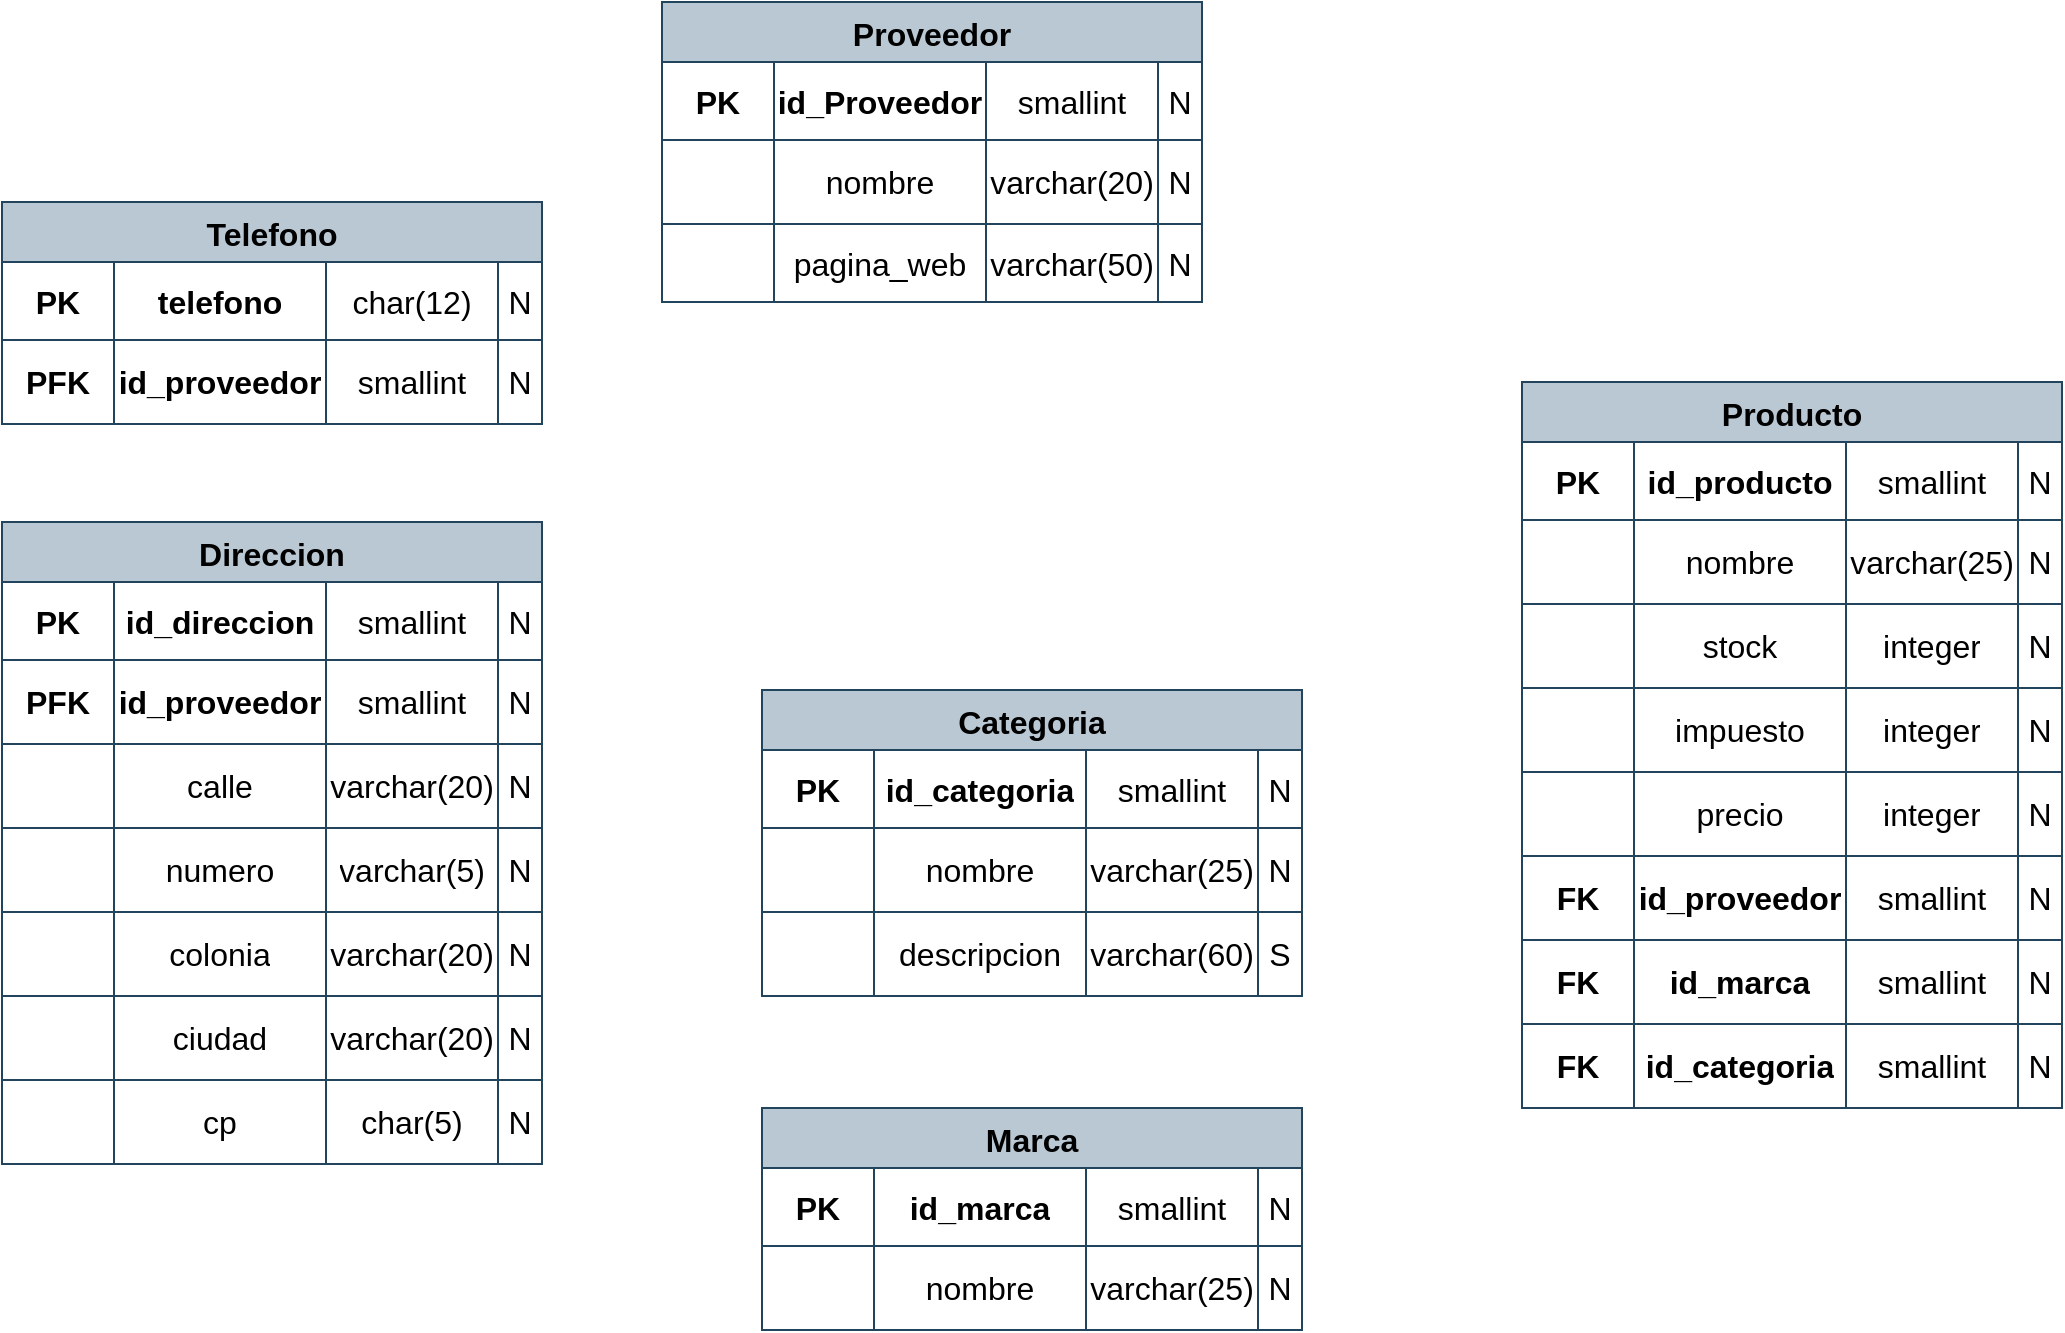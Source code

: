 <mxfile version="21.3.7" type="github">
  <diagram name="Página-1" id="W55fz-Yc5M90EF6Mg6BZ">
    <mxGraphModel dx="789" dy="918" grid="1" gridSize="10" guides="1" tooltips="1" connect="1" arrows="1" fold="1" page="1" pageScale="1" pageWidth="1920" pageHeight="1200" math="0" shadow="0">
      <root>
        <mxCell id="0" />
        <mxCell id="1" parent="0" />
        <mxCell id="L6f4U5Gj2gQMVd3YWzlj-1" value="Proveedor" style="shape=table;startSize=30;container=1;collapsible=0;childLayout=tableLayout;strokeColor=#23445d;fontSize=16;fontStyle=1;fillColor=#bac8d3;" vertex="1" parent="1">
          <mxGeometry x="390" y="210" width="270" height="150" as="geometry" />
        </mxCell>
        <mxCell id="L6f4U5Gj2gQMVd3YWzlj-2" value="" style="shape=tableRow;horizontal=0;startSize=0;swimlaneHead=0;swimlaneBody=0;strokeColor=inherit;top=0;left=0;bottom=0;right=0;collapsible=0;dropTarget=0;fillColor=none;points=[[0,0.5],[1,0.5]];portConstraint=eastwest;fontSize=16;" vertex="1" parent="L6f4U5Gj2gQMVd3YWzlj-1">
          <mxGeometry y="30" width="270" height="39" as="geometry" />
        </mxCell>
        <mxCell id="L6f4U5Gj2gQMVd3YWzlj-3" value="PK" style="shape=partialRectangle;html=1;whiteSpace=wrap;connectable=0;strokeColor=inherit;overflow=hidden;fillColor=none;top=0;left=0;bottom=0;right=0;pointerEvents=1;fontSize=16;fontStyle=1" vertex="1" parent="L6f4U5Gj2gQMVd3YWzlj-2">
          <mxGeometry width="56" height="39" as="geometry">
            <mxRectangle width="56" height="39" as="alternateBounds" />
          </mxGeometry>
        </mxCell>
        <mxCell id="L6f4U5Gj2gQMVd3YWzlj-4" value="id_Proveedor" style="shape=partialRectangle;html=1;whiteSpace=wrap;connectable=0;strokeColor=inherit;overflow=hidden;fillColor=none;top=0;left=0;bottom=0;right=0;pointerEvents=1;fontSize=16;fontStyle=1" vertex="1" parent="L6f4U5Gj2gQMVd3YWzlj-2">
          <mxGeometry x="56" width="106" height="39" as="geometry">
            <mxRectangle width="106" height="39" as="alternateBounds" />
          </mxGeometry>
        </mxCell>
        <mxCell id="L6f4U5Gj2gQMVd3YWzlj-5" value="smallint" style="shape=partialRectangle;html=1;whiteSpace=wrap;connectable=0;strokeColor=inherit;overflow=hidden;fillColor=none;top=0;left=0;bottom=0;right=0;pointerEvents=1;fontSize=16;" vertex="1" parent="L6f4U5Gj2gQMVd3YWzlj-2">
          <mxGeometry x="162" width="86" height="39" as="geometry">
            <mxRectangle width="86" height="39" as="alternateBounds" />
          </mxGeometry>
        </mxCell>
        <mxCell id="L6f4U5Gj2gQMVd3YWzlj-14" value="N" style="shape=partialRectangle;html=1;whiteSpace=wrap;connectable=0;strokeColor=inherit;overflow=hidden;fillColor=none;top=0;left=0;bottom=0;right=0;pointerEvents=1;fontSize=16;" vertex="1" parent="L6f4U5Gj2gQMVd3YWzlj-2">
          <mxGeometry x="248" width="22" height="39" as="geometry">
            <mxRectangle width="22" height="39" as="alternateBounds" />
          </mxGeometry>
        </mxCell>
        <mxCell id="L6f4U5Gj2gQMVd3YWzlj-6" value="" style="shape=tableRow;horizontal=0;startSize=0;swimlaneHead=0;swimlaneBody=0;strokeColor=inherit;top=0;left=0;bottom=0;right=0;collapsible=0;dropTarget=0;fillColor=none;points=[[0,0.5],[1,0.5]];portConstraint=eastwest;fontSize=16;" vertex="1" parent="L6f4U5Gj2gQMVd3YWzlj-1">
          <mxGeometry y="69" width="270" height="42" as="geometry" />
        </mxCell>
        <mxCell id="L6f4U5Gj2gQMVd3YWzlj-7" value="" style="shape=partialRectangle;html=1;whiteSpace=wrap;connectable=0;strokeColor=inherit;overflow=hidden;fillColor=none;top=0;left=0;bottom=0;right=0;pointerEvents=1;fontSize=16;fontStyle=1" vertex="1" parent="L6f4U5Gj2gQMVd3YWzlj-6">
          <mxGeometry width="56" height="42" as="geometry">
            <mxRectangle width="56" height="42" as="alternateBounds" />
          </mxGeometry>
        </mxCell>
        <mxCell id="L6f4U5Gj2gQMVd3YWzlj-8" value="nombre" style="shape=partialRectangle;html=1;whiteSpace=wrap;connectable=0;strokeColor=inherit;overflow=hidden;fillColor=none;top=0;left=0;bottom=0;right=0;pointerEvents=1;fontSize=16;" vertex="1" parent="L6f4U5Gj2gQMVd3YWzlj-6">
          <mxGeometry x="56" width="106" height="42" as="geometry">
            <mxRectangle width="106" height="42" as="alternateBounds" />
          </mxGeometry>
        </mxCell>
        <mxCell id="L6f4U5Gj2gQMVd3YWzlj-9" value="varchar(20)" style="shape=partialRectangle;html=1;whiteSpace=wrap;connectable=0;strokeColor=inherit;overflow=hidden;fillColor=none;top=0;left=0;bottom=0;right=0;pointerEvents=1;fontSize=16;" vertex="1" parent="L6f4U5Gj2gQMVd3YWzlj-6">
          <mxGeometry x="162" width="86" height="42" as="geometry">
            <mxRectangle width="86" height="42" as="alternateBounds" />
          </mxGeometry>
        </mxCell>
        <mxCell id="L6f4U5Gj2gQMVd3YWzlj-15" value="N" style="shape=partialRectangle;html=1;whiteSpace=wrap;connectable=0;strokeColor=inherit;overflow=hidden;fillColor=none;top=0;left=0;bottom=0;right=0;pointerEvents=1;fontSize=16;" vertex="1" parent="L6f4U5Gj2gQMVd3YWzlj-6">
          <mxGeometry x="248" width="22" height="42" as="geometry">
            <mxRectangle width="22" height="42" as="alternateBounds" />
          </mxGeometry>
        </mxCell>
        <mxCell id="L6f4U5Gj2gQMVd3YWzlj-10" value="" style="shape=tableRow;horizontal=0;startSize=0;swimlaneHead=0;swimlaneBody=0;strokeColor=inherit;top=0;left=0;bottom=0;right=0;collapsible=0;dropTarget=0;fillColor=none;points=[[0,0.5],[1,0.5]];portConstraint=eastwest;fontSize=16;" vertex="1" parent="L6f4U5Gj2gQMVd3YWzlj-1">
          <mxGeometry y="111" width="270" height="39" as="geometry" />
        </mxCell>
        <mxCell id="L6f4U5Gj2gQMVd3YWzlj-11" value="" style="shape=partialRectangle;html=1;whiteSpace=wrap;connectable=0;strokeColor=inherit;overflow=hidden;fillColor=none;top=0;left=0;bottom=0;right=0;pointerEvents=1;fontSize=16;fontStyle=1" vertex="1" parent="L6f4U5Gj2gQMVd3YWzlj-10">
          <mxGeometry width="56" height="39" as="geometry">
            <mxRectangle width="56" height="39" as="alternateBounds" />
          </mxGeometry>
        </mxCell>
        <mxCell id="L6f4U5Gj2gQMVd3YWzlj-12" value="pagina_web" style="shape=partialRectangle;html=1;whiteSpace=wrap;connectable=0;strokeColor=inherit;overflow=hidden;fillColor=none;top=0;left=0;bottom=0;right=0;pointerEvents=1;fontSize=16;" vertex="1" parent="L6f4U5Gj2gQMVd3YWzlj-10">
          <mxGeometry x="56" width="106" height="39" as="geometry">
            <mxRectangle width="106" height="39" as="alternateBounds" />
          </mxGeometry>
        </mxCell>
        <mxCell id="L6f4U5Gj2gQMVd3YWzlj-13" value="varchar(50)" style="shape=partialRectangle;html=1;whiteSpace=wrap;connectable=0;strokeColor=inherit;overflow=hidden;fillColor=none;top=0;left=0;bottom=0;right=0;pointerEvents=1;fontSize=16;" vertex="1" parent="L6f4U5Gj2gQMVd3YWzlj-10">
          <mxGeometry x="162" width="86" height="39" as="geometry">
            <mxRectangle width="86" height="39" as="alternateBounds" />
          </mxGeometry>
        </mxCell>
        <mxCell id="L6f4U5Gj2gQMVd3YWzlj-16" value="N" style="shape=partialRectangle;html=1;whiteSpace=wrap;connectable=0;strokeColor=inherit;overflow=hidden;fillColor=none;top=0;left=0;bottom=0;right=0;pointerEvents=1;fontSize=16;" vertex="1" parent="L6f4U5Gj2gQMVd3YWzlj-10">
          <mxGeometry x="248" width="22" height="39" as="geometry">
            <mxRectangle width="22" height="39" as="alternateBounds" />
          </mxGeometry>
        </mxCell>
        <mxCell id="L6f4U5Gj2gQMVd3YWzlj-17" value="Telefono" style="shape=table;startSize=30;container=1;collapsible=0;childLayout=tableLayout;strokeColor=#23445d;fontSize=16;fontStyle=1;fillColor=#bac8d3;" vertex="1" parent="1">
          <mxGeometry x="60" y="310" width="270" height="111" as="geometry" />
        </mxCell>
        <mxCell id="L6f4U5Gj2gQMVd3YWzlj-18" value="" style="shape=tableRow;horizontal=0;startSize=0;swimlaneHead=0;swimlaneBody=0;strokeColor=inherit;top=0;left=0;bottom=0;right=0;collapsible=0;dropTarget=0;fillColor=none;points=[[0,0.5],[1,0.5]];portConstraint=eastwest;fontSize=16;" vertex="1" parent="L6f4U5Gj2gQMVd3YWzlj-17">
          <mxGeometry y="30" width="270" height="39" as="geometry" />
        </mxCell>
        <mxCell id="L6f4U5Gj2gQMVd3YWzlj-19" value="PK" style="shape=partialRectangle;html=1;whiteSpace=wrap;connectable=0;strokeColor=inherit;overflow=hidden;fillColor=none;top=0;left=0;bottom=0;right=0;pointerEvents=1;fontSize=16;fontStyle=1" vertex="1" parent="L6f4U5Gj2gQMVd3YWzlj-18">
          <mxGeometry width="56" height="39" as="geometry">
            <mxRectangle width="56" height="39" as="alternateBounds" />
          </mxGeometry>
        </mxCell>
        <mxCell id="L6f4U5Gj2gQMVd3YWzlj-20" value="telefono" style="shape=partialRectangle;html=1;whiteSpace=wrap;connectable=0;strokeColor=inherit;overflow=hidden;fillColor=none;top=0;left=0;bottom=0;right=0;pointerEvents=1;fontSize=16;fontStyle=1" vertex="1" parent="L6f4U5Gj2gQMVd3YWzlj-18">
          <mxGeometry x="56" width="106" height="39" as="geometry">
            <mxRectangle width="106" height="39" as="alternateBounds" />
          </mxGeometry>
        </mxCell>
        <mxCell id="L6f4U5Gj2gQMVd3YWzlj-21" value="char(12)" style="shape=partialRectangle;html=1;whiteSpace=wrap;connectable=0;strokeColor=inherit;overflow=hidden;fillColor=none;top=0;left=0;bottom=0;right=0;pointerEvents=1;fontSize=16;" vertex="1" parent="L6f4U5Gj2gQMVd3YWzlj-18">
          <mxGeometry x="162" width="86" height="39" as="geometry">
            <mxRectangle width="86" height="39" as="alternateBounds" />
          </mxGeometry>
        </mxCell>
        <mxCell id="L6f4U5Gj2gQMVd3YWzlj-22" value="N" style="shape=partialRectangle;html=1;whiteSpace=wrap;connectable=0;strokeColor=inherit;overflow=hidden;fillColor=none;top=0;left=0;bottom=0;right=0;pointerEvents=1;fontSize=16;" vertex="1" parent="L6f4U5Gj2gQMVd3YWzlj-18">
          <mxGeometry x="248" width="22" height="39" as="geometry">
            <mxRectangle width="22" height="39" as="alternateBounds" />
          </mxGeometry>
        </mxCell>
        <mxCell id="L6f4U5Gj2gQMVd3YWzlj-23" value="" style="shape=tableRow;horizontal=0;startSize=0;swimlaneHead=0;swimlaneBody=0;strokeColor=inherit;top=0;left=0;bottom=0;right=0;collapsible=0;dropTarget=0;fillColor=none;points=[[0,0.5],[1,0.5]];portConstraint=eastwest;fontSize=16;" vertex="1" parent="L6f4U5Gj2gQMVd3YWzlj-17">
          <mxGeometry y="69" width="270" height="42" as="geometry" />
        </mxCell>
        <mxCell id="L6f4U5Gj2gQMVd3YWzlj-24" value="PFK" style="shape=partialRectangle;html=1;whiteSpace=wrap;connectable=0;strokeColor=inherit;overflow=hidden;fillColor=none;top=0;left=0;bottom=0;right=0;pointerEvents=1;fontSize=16;fontStyle=1" vertex="1" parent="L6f4U5Gj2gQMVd3YWzlj-23">
          <mxGeometry width="56" height="42" as="geometry">
            <mxRectangle width="56" height="42" as="alternateBounds" />
          </mxGeometry>
        </mxCell>
        <mxCell id="L6f4U5Gj2gQMVd3YWzlj-25" value="id_proveedor" style="shape=partialRectangle;html=1;whiteSpace=wrap;connectable=0;strokeColor=inherit;overflow=hidden;fillColor=none;top=0;left=0;bottom=0;right=0;pointerEvents=1;fontSize=16;fontStyle=1" vertex="1" parent="L6f4U5Gj2gQMVd3YWzlj-23">
          <mxGeometry x="56" width="106" height="42" as="geometry">
            <mxRectangle width="106" height="42" as="alternateBounds" />
          </mxGeometry>
        </mxCell>
        <mxCell id="L6f4U5Gj2gQMVd3YWzlj-26" value="smallint" style="shape=partialRectangle;html=1;whiteSpace=wrap;connectable=0;strokeColor=inherit;overflow=hidden;fillColor=none;top=0;left=0;bottom=0;right=0;pointerEvents=1;fontSize=16;" vertex="1" parent="L6f4U5Gj2gQMVd3YWzlj-23">
          <mxGeometry x="162" width="86" height="42" as="geometry">
            <mxRectangle width="86" height="42" as="alternateBounds" />
          </mxGeometry>
        </mxCell>
        <mxCell id="L6f4U5Gj2gQMVd3YWzlj-27" value="N" style="shape=partialRectangle;html=1;whiteSpace=wrap;connectable=0;strokeColor=inherit;overflow=hidden;fillColor=none;top=0;left=0;bottom=0;right=0;pointerEvents=1;fontSize=16;" vertex="1" parent="L6f4U5Gj2gQMVd3YWzlj-23">
          <mxGeometry x="248" width="22" height="42" as="geometry">
            <mxRectangle width="22" height="42" as="alternateBounds" />
          </mxGeometry>
        </mxCell>
        <mxCell id="L6f4U5Gj2gQMVd3YWzlj-33" value="Direccion" style="shape=table;startSize=30;container=1;collapsible=0;childLayout=tableLayout;strokeColor=#23445d;fontSize=16;fontStyle=1;fillColor=#bac8d3;" vertex="1" parent="1">
          <mxGeometry x="60" y="470" width="270" height="321" as="geometry" />
        </mxCell>
        <mxCell id="L6f4U5Gj2gQMVd3YWzlj-34" value="" style="shape=tableRow;horizontal=0;startSize=0;swimlaneHead=0;swimlaneBody=0;strokeColor=inherit;top=0;left=0;bottom=0;right=0;collapsible=0;dropTarget=0;fillColor=none;points=[[0,0.5],[1,0.5]];portConstraint=eastwest;fontSize=16;" vertex="1" parent="L6f4U5Gj2gQMVd3YWzlj-33">
          <mxGeometry y="30" width="270" height="39" as="geometry" />
        </mxCell>
        <mxCell id="L6f4U5Gj2gQMVd3YWzlj-35" value="PK" style="shape=partialRectangle;html=1;whiteSpace=wrap;connectable=0;strokeColor=inherit;overflow=hidden;fillColor=none;top=0;left=0;bottom=0;right=0;pointerEvents=1;fontSize=16;fontStyle=1" vertex="1" parent="L6f4U5Gj2gQMVd3YWzlj-34">
          <mxGeometry width="56" height="39" as="geometry">
            <mxRectangle width="56" height="39" as="alternateBounds" />
          </mxGeometry>
        </mxCell>
        <mxCell id="L6f4U5Gj2gQMVd3YWzlj-36" value="id_direccion" style="shape=partialRectangle;html=1;whiteSpace=wrap;connectable=0;strokeColor=inherit;overflow=hidden;fillColor=none;top=0;left=0;bottom=0;right=0;pointerEvents=1;fontSize=16;fontStyle=1" vertex="1" parent="L6f4U5Gj2gQMVd3YWzlj-34">
          <mxGeometry x="56" width="106" height="39" as="geometry">
            <mxRectangle width="106" height="39" as="alternateBounds" />
          </mxGeometry>
        </mxCell>
        <mxCell id="L6f4U5Gj2gQMVd3YWzlj-37" value="smallint" style="shape=partialRectangle;html=1;whiteSpace=wrap;connectable=0;strokeColor=inherit;overflow=hidden;fillColor=none;top=0;left=0;bottom=0;right=0;pointerEvents=1;fontSize=16;" vertex="1" parent="L6f4U5Gj2gQMVd3YWzlj-34">
          <mxGeometry x="162" width="86" height="39" as="geometry">
            <mxRectangle width="86" height="39" as="alternateBounds" />
          </mxGeometry>
        </mxCell>
        <mxCell id="L6f4U5Gj2gQMVd3YWzlj-38" value="N" style="shape=partialRectangle;html=1;whiteSpace=wrap;connectable=0;strokeColor=inherit;overflow=hidden;fillColor=none;top=0;left=0;bottom=0;right=0;pointerEvents=1;fontSize=16;" vertex="1" parent="L6f4U5Gj2gQMVd3YWzlj-34">
          <mxGeometry x="248" width="22" height="39" as="geometry">
            <mxRectangle width="22" height="39" as="alternateBounds" />
          </mxGeometry>
        </mxCell>
        <mxCell id="L6f4U5Gj2gQMVd3YWzlj-39" value="" style="shape=tableRow;horizontal=0;startSize=0;swimlaneHead=0;swimlaneBody=0;strokeColor=inherit;top=0;left=0;bottom=0;right=0;collapsible=0;dropTarget=0;fillColor=none;points=[[0,0.5],[1,0.5]];portConstraint=eastwest;fontSize=16;" vertex="1" parent="L6f4U5Gj2gQMVd3YWzlj-33">
          <mxGeometry y="69" width="270" height="42" as="geometry" />
        </mxCell>
        <mxCell id="L6f4U5Gj2gQMVd3YWzlj-40" value="PFK" style="shape=partialRectangle;html=1;whiteSpace=wrap;connectable=0;strokeColor=inherit;overflow=hidden;fillColor=none;top=0;left=0;bottom=0;right=0;pointerEvents=1;fontSize=16;fontStyle=1" vertex="1" parent="L6f4U5Gj2gQMVd3YWzlj-39">
          <mxGeometry width="56" height="42" as="geometry">
            <mxRectangle width="56" height="42" as="alternateBounds" />
          </mxGeometry>
        </mxCell>
        <mxCell id="L6f4U5Gj2gQMVd3YWzlj-41" value="id_proveedor" style="shape=partialRectangle;html=1;whiteSpace=wrap;connectable=0;strokeColor=inherit;overflow=hidden;fillColor=none;top=0;left=0;bottom=0;right=0;pointerEvents=1;fontSize=16;fontStyle=1" vertex="1" parent="L6f4U5Gj2gQMVd3YWzlj-39">
          <mxGeometry x="56" width="106" height="42" as="geometry">
            <mxRectangle width="106" height="42" as="alternateBounds" />
          </mxGeometry>
        </mxCell>
        <mxCell id="L6f4U5Gj2gQMVd3YWzlj-42" value="smallint" style="shape=partialRectangle;html=1;whiteSpace=wrap;connectable=0;strokeColor=inherit;overflow=hidden;fillColor=none;top=0;left=0;bottom=0;right=0;pointerEvents=1;fontSize=16;" vertex="1" parent="L6f4U5Gj2gQMVd3YWzlj-39">
          <mxGeometry x="162" width="86" height="42" as="geometry">
            <mxRectangle width="86" height="42" as="alternateBounds" />
          </mxGeometry>
        </mxCell>
        <mxCell id="L6f4U5Gj2gQMVd3YWzlj-43" value="N" style="shape=partialRectangle;html=1;whiteSpace=wrap;connectable=0;strokeColor=inherit;overflow=hidden;fillColor=none;top=0;left=0;bottom=0;right=0;pointerEvents=1;fontSize=16;" vertex="1" parent="L6f4U5Gj2gQMVd3YWzlj-39">
          <mxGeometry x="248" width="22" height="42" as="geometry">
            <mxRectangle width="22" height="42" as="alternateBounds" />
          </mxGeometry>
        </mxCell>
        <mxCell id="L6f4U5Gj2gQMVd3YWzlj-64" style="shape=tableRow;horizontal=0;startSize=0;swimlaneHead=0;swimlaneBody=0;strokeColor=inherit;top=0;left=0;bottom=0;right=0;collapsible=0;dropTarget=0;fillColor=none;points=[[0,0.5],[1,0.5]];portConstraint=eastwest;fontSize=16;" vertex="1" parent="L6f4U5Gj2gQMVd3YWzlj-33">
          <mxGeometry y="111" width="270" height="42" as="geometry" />
        </mxCell>
        <mxCell id="L6f4U5Gj2gQMVd3YWzlj-65" style="shape=partialRectangle;html=1;whiteSpace=wrap;connectable=0;strokeColor=inherit;overflow=hidden;fillColor=none;top=0;left=0;bottom=0;right=0;pointerEvents=1;fontSize=16;fontStyle=1" vertex="1" parent="L6f4U5Gj2gQMVd3YWzlj-64">
          <mxGeometry width="56" height="42" as="geometry">
            <mxRectangle width="56" height="42" as="alternateBounds" />
          </mxGeometry>
        </mxCell>
        <mxCell id="L6f4U5Gj2gQMVd3YWzlj-66" value="calle" style="shape=partialRectangle;html=1;whiteSpace=wrap;connectable=0;strokeColor=inherit;overflow=hidden;fillColor=none;top=0;left=0;bottom=0;right=0;pointerEvents=1;fontSize=16;fontStyle=0" vertex="1" parent="L6f4U5Gj2gQMVd3YWzlj-64">
          <mxGeometry x="56" width="106" height="42" as="geometry">
            <mxRectangle width="106" height="42" as="alternateBounds" />
          </mxGeometry>
        </mxCell>
        <mxCell id="L6f4U5Gj2gQMVd3YWzlj-67" value="varchar(20)" style="shape=partialRectangle;html=1;whiteSpace=wrap;connectable=0;strokeColor=inherit;overflow=hidden;fillColor=none;top=0;left=0;bottom=0;right=0;pointerEvents=1;fontSize=16;" vertex="1" parent="L6f4U5Gj2gQMVd3YWzlj-64">
          <mxGeometry x="162" width="86" height="42" as="geometry">
            <mxRectangle width="86" height="42" as="alternateBounds" />
          </mxGeometry>
        </mxCell>
        <mxCell id="L6f4U5Gj2gQMVd3YWzlj-68" value="N" style="shape=partialRectangle;html=1;whiteSpace=wrap;connectable=0;strokeColor=inherit;overflow=hidden;fillColor=none;top=0;left=0;bottom=0;right=0;pointerEvents=1;fontSize=16;" vertex="1" parent="L6f4U5Gj2gQMVd3YWzlj-64">
          <mxGeometry x="248" width="22" height="42" as="geometry">
            <mxRectangle width="22" height="42" as="alternateBounds" />
          </mxGeometry>
        </mxCell>
        <mxCell id="L6f4U5Gj2gQMVd3YWzlj-59" style="shape=tableRow;horizontal=0;startSize=0;swimlaneHead=0;swimlaneBody=0;strokeColor=inherit;top=0;left=0;bottom=0;right=0;collapsible=0;dropTarget=0;fillColor=none;points=[[0,0.5],[1,0.5]];portConstraint=eastwest;fontSize=16;" vertex="1" parent="L6f4U5Gj2gQMVd3YWzlj-33">
          <mxGeometry y="153" width="270" height="42" as="geometry" />
        </mxCell>
        <mxCell id="L6f4U5Gj2gQMVd3YWzlj-60" style="shape=partialRectangle;html=1;whiteSpace=wrap;connectable=0;strokeColor=inherit;overflow=hidden;fillColor=none;top=0;left=0;bottom=0;right=0;pointerEvents=1;fontSize=16;fontStyle=1" vertex="1" parent="L6f4U5Gj2gQMVd3YWzlj-59">
          <mxGeometry width="56" height="42" as="geometry">
            <mxRectangle width="56" height="42" as="alternateBounds" />
          </mxGeometry>
        </mxCell>
        <mxCell id="L6f4U5Gj2gQMVd3YWzlj-61" value="numero" style="shape=partialRectangle;html=1;whiteSpace=wrap;connectable=0;strokeColor=inherit;overflow=hidden;fillColor=none;top=0;left=0;bottom=0;right=0;pointerEvents=1;fontSize=16;fontStyle=0" vertex="1" parent="L6f4U5Gj2gQMVd3YWzlj-59">
          <mxGeometry x="56" width="106" height="42" as="geometry">
            <mxRectangle width="106" height="42" as="alternateBounds" />
          </mxGeometry>
        </mxCell>
        <mxCell id="L6f4U5Gj2gQMVd3YWzlj-62" value="varchar(5)" style="shape=partialRectangle;html=1;whiteSpace=wrap;connectable=0;strokeColor=inherit;overflow=hidden;fillColor=none;top=0;left=0;bottom=0;right=0;pointerEvents=1;fontSize=16;" vertex="1" parent="L6f4U5Gj2gQMVd3YWzlj-59">
          <mxGeometry x="162" width="86" height="42" as="geometry">
            <mxRectangle width="86" height="42" as="alternateBounds" />
          </mxGeometry>
        </mxCell>
        <mxCell id="L6f4U5Gj2gQMVd3YWzlj-63" value="N" style="shape=partialRectangle;html=1;whiteSpace=wrap;connectable=0;strokeColor=inherit;overflow=hidden;fillColor=none;top=0;left=0;bottom=0;right=0;pointerEvents=1;fontSize=16;" vertex="1" parent="L6f4U5Gj2gQMVd3YWzlj-59">
          <mxGeometry x="248" width="22" height="42" as="geometry">
            <mxRectangle width="22" height="42" as="alternateBounds" />
          </mxGeometry>
        </mxCell>
        <mxCell id="L6f4U5Gj2gQMVd3YWzlj-54" style="shape=tableRow;horizontal=0;startSize=0;swimlaneHead=0;swimlaneBody=0;strokeColor=inherit;top=0;left=0;bottom=0;right=0;collapsible=0;dropTarget=0;fillColor=none;points=[[0,0.5],[1,0.5]];portConstraint=eastwest;fontSize=16;" vertex="1" parent="L6f4U5Gj2gQMVd3YWzlj-33">
          <mxGeometry y="195" width="270" height="42" as="geometry" />
        </mxCell>
        <mxCell id="L6f4U5Gj2gQMVd3YWzlj-55" style="shape=partialRectangle;html=1;whiteSpace=wrap;connectable=0;strokeColor=inherit;overflow=hidden;fillColor=none;top=0;left=0;bottom=0;right=0;pointerEvents=1;fontSize=16;fontStyle=1" vertex="1" parent="L6f4U5Gj2gQMVd3YWzlj-54">
          <mxGeometry width="56" height="42" as="geometry">
            <mxRectangle width="56" height="42" as="alternateBounds" />
          </mxGeometry>
        </mxCell>
        <mxCell id="L6f4U5Gj2gQMVd3YWzlj-56" value="colonia" style="shape=partialRectangle;html=1;whiteSpace=wrap;connectable=0;strokeColor=inherit;overflow=hidden;fillColor=none;top=0;left=0;bottom=0;right=0;pointerEvents=1;fontSize=16;fontStyle=0" vertex="1" parent="L6f4U5Gj2gQMVd3YWzlj-54">
          <mxGeometry x="56" width="106" height="42" as="geometry">
            <mxRectangle width="106" height="42" as="alternateBounds" />
          </mxGeometry>
        </mxCell>
        <mxCell id="L6f4U5Gj2gQMVd3YWzlj-57" value="varchar(20)" style="shape=partialRectangle;html=1;whiteSpace=wrap;connectable=0;strokeColor=inherit;overflow=hidden;fillColor=none;top=0;left=0;bottom=0;right=0;pointerEvents=1;fontSize=16;" vertex="1" parent="L6f4U5Gj2gQMVd3YWzlj-54">
          <mxGeometry x="162" width="86" height="42" as="geometry">
            <mxRectangle width="86" height="42" as="alternateBounds" />
          </mxGeometry>
        </mxCell>
        <mxCell id="L6f4U5Gj2gQMVd3YWzlj-58" value="N" style="shape=partialRectangle;html=1;whiteSpace=wrap;connectable=0;strokeColor=inherit;overflow=hidden;fillColor=none;top=0;left=0;bottom=0;right=0;pointerEvents=1;fontSize=16;" vertex="1" parent="L6f4U5Gj2gQMVd3YWzlj-54">
          <mxGeometry x="248" width="22" height="42" as="geometry">
            <mxRectangle width="22" height="42" as="alternateBounds" />
          </mxGeometry>
        </mxCell>
        <mxCell id="L6f4U5Gj2gQMVd3YWzlj-49" style="shape=tableRow;horizontal=0;startSize=0;swimlaneHead=0;swimlaneBody=0;strokeColor=inherit;top=0;left=0;bottom=0;right=0;collapsible=0;dropTarget=0;fillColor=none;points=[[0,0.5],[1,0.5]];portConstraint=eastwest;fontSize=16;" vertex="1" parent="L6f4U5Gj2gQMVd3YWzlj-33">
          <mxGeometry y="237" width="270" height="42" as="geometry" />
        </mxCell>
        <mxCell id="L6f4U5Gj2gQMVd3YWzlj-50" style="shape=partialRectangle;html=1;whiteSpace=wrap;connectable=0;strokeColor=inherit;overflow=hidden;fillColor=none;top=0;left=0;bottom=0;right=0;pointerEvents=1;fontSize=16;fontStyle=1" vertex="1" parent="L6f4U5Gj2gQMVd3YWzlj-49">
          <mxGeometry width="56" height="42" as="geometry">
            <mxRectangle width="56" height="42" as="alternateBounds" />
          </mxGeometry>
        </mxCell>
        <mxCell id="L6f4U5Gj2gQMVd3YWzlj-51" value="ciudad" style="shape=partialRectangle;html=1;whiteSpace=wrap;connectable=0;strokeColor=inherit;overflow=hidden;fillColor=none;top=0;left=0;bottom=0;right=0;pointerEvents=1;fontSize=16;fontStyle=0" vertex="1" parent="L6f4U5Gj2gQMVd3YWzlj-49">
          <mxGeometry x="56" width="106" height="42" as="geometry">
            <mxRectangle width="106" height="42" as="alternateBounds" />
          </mxGeometry>
        </mxCell>
        <mxCell id="L6f4U5Gj2gQMVd3YWzlj-52" value="varchar(20)" style="shape=partialRectangle;html=1;whiteSpace=wrap;connectable=0;strokeColor=inherit;overflow=hidden;fillColor=none;top=0;left=0;bottom=0;right=0;pointerEvents=1;fontSize=16;" vertex="1" parent="L6f4U5Gj2gQMVd3YWzlj-49">
          <mxGeometry x="162" width="86" height="42" as="geometry">
            <mxRectangle width="86" height="42" as="alternateBounds" />
          </mxGeometry>
        </mxCell>
        <mxCell id="L6f4U5Gj2gQMVd3YWzlj-53" value="N" style="shape=partialRectangle;html=1;whiteSpace=wrap;connectable=0;strokeColor=inherit;overflow=hidden;fillColor=none;top=0;left=0;bottom=0;right=0;pointerEvents=1;fontSize=16;" vertex="1" parent="L6f4U5Gj2gQMVd3YWzlj-49">
          <mxGeometry x="248" width="22" height="42" as="geometry">
            <mxRectangle width="22" height="42" as="alternateBounds" />
          </mxGeometry>
        </mxCell>
        <mxCell id="L6f4U5Gj2gQMVd3YWzlj-44" style="shape=tableRow;horizontal=0;startSize=0;swimlaneHead=0;swimlaneBody=0;strokeColor=inherit;top=0;left=0;bottom=0;right=0;collapsible=0;dropTarget=0;fillColor=none;points=[[0,0.5],[1,0.5]];portConstraint=eastwest;fontSize=16;" vertex="1" parent="L6f4U5Gj2gQMVd3YWzlj-33">
          <mxGeometry y="279" width="270" height="42" as="geometry" />
        </mxCell>
        <mxCell id="L6f4U5Gj2gQMVd3YWzlj-45" style="shape=partialRectangle;html=1;whiteSpace=wrap;connectable=0;strokeColor=inherit;overflow=hidden;fillColor=none;top=0;left=0;bottom=0;right=0;pointerEvents=1;fontSize=16;fontStyle=1" vertex="1" parent="L6f4U5Gj2gQMVd3YWzlj-44">
          <mxGeometry width="56" height="42" as="geometry">
            <mxRectangle width="56" height="42" as="alternateBounds" />
          </mxGeometry>
        </mxCell>
        <mxCell id="L6f4U5Gj2gQMVd3YWzlj-46" value="cp" style="shape=partialRectangle;html=1;whiteSpace=wrap;connectable=0;strokeColor=inherit;overflow=hidden;fillColor=none;top=0;left=0;bottom=0;right=0;pointerEvents=1;fontSize=16;fontStyle=0" vertex="1" parent="L6f4U5Gj2gQMVd3YWzlj-44">
          <mxGeometry x="56" width="106" height="42" as="geometry">
            <mxRectangle width="106" height="42" as="alternateBounds" />
          </mxGeometry>
        </mxCell>
        <mxCell id="L6f4U5Gj2gQMVd3YWzlj-47" value="char(5)" style="shape=partialRectangle;html=1;whiteSpace=wrap;connectable=0;strokeColor=inherit;overflow=hidden;fillColor=none;top=0;left=0;bottom=0;right=0;pointerEvents=1;fontSize=16;" vertex="1" parent="L6f4U5Gj2gQMVd3YWzlj-44">
          <mxGeometry x="162" width="86" height="42" as="geometry">
            <mxRectangle width="86" height="42" as="alternateBounds" />
          </mxGeometry>
        </mxCell>
        <mxCell id="L6f4U5Gj2gQMVd3YWzlj-48" value="N" style="shape=partialRectangle;html=1;whiteSpace=wrap;connectable=0;strokeColor=inherit;overflow=hidden;fillColor=none;top=0;left=0;bottom=0;right=0;pointerEvents=1;fontSize=16;" vertex="1" parent="L6f4U5Gj2gQMVd3YWzlj-44">
          <mxGeometry x="248" width="22" height="42" as="geometry">
            <mxRectangle width="22" height="42" as="alternateBounds" />
          </mxGeometry>
        </mxCell>
        <mxCell id="L6f4U5Gj2gQMVd3YWzlj-69" value="Producto" style="shape=table;startSize=30;container=1;collapsible=0;childLayout=tableLayout;strokeColor=#23445d;fontSize=16;fontStyle=1;fillColor=#bac8d3;" vertex="1" parent="1">
          <mxGeometry x="820" y="400" width="270" height="363" as="geometry" />
        </mxCell>
        <mxCell id="L6f4U5Gj2gQMVd3YWzlj-70" value="" style="shape=tableRow;horizontal=0;startSize=0;swimlaneHead=0;swimlaneBody=0;strokeColor=inherit;top=0;left=0;bottom=0;right=0;collapsible=0;dropTarget=0;fillColor=none;points=[[0,0.5],[1,0.5]];portConstraint=eastwest;fontSize=16;" vertex="1" parent="L6f4U5Gj2gQMVd3YWzlj-69">
          <mxGeometry y="30" width="270" height="39" as="geometry" />
        </mxCell>
        <mxCell id="L6f4U5Gj2gQMVd3YWzlj-71" value="PK" style="shape=partialRectangle;html=1;whiteSpace=wrap;connectable=0;strokeColor=inherit;overflow=hidden;fillColor=none;top=0;left=0;bottom=0;right=0;pointerEvents=1;fontSize=16;fontStyle=1" vertex="1" parent="L6f4U5Gj2gQMVd3YWzlj-70">
          <mxGeometry width="56" height="39" as="geometry">
            <mxRectangle width="56" height="39" as="alternateBounds" />
          </mxGeometry>
        </mxCell>
        <mxCell id="L6f4U5Gj2gQMVd3YWzlj-72" value="id_producto" style="shape=partialRectangle;html=1;whiteSpace=wrap;connectable=0;strokeColor=inherit;overflow=hidden;fillColor=none;top=0;left=0;bottom=0;right=0;pointerEvents=1;fontSize=16;fontStyle=1" vertex="1" parent="L6f4U5Gj2gQMVd3YWzlj-70">
          <mxGeometry x="56" width="106" height="39" as="geometry">
            <mxRectangle width="106" height="39" as="alternateBounds" />
          </mxGeometry>
        </mxCell>
        <mxCell id="L6f4U5Gj2gQMVd3YWzlj-73" value="smallint" style="shape=partialRectangle;html=1;whiteSpace=wrap;connectable=0;strokeColor=inherit;overflow=hidden;fillColor=none;top=0;left=0;bottom=0;right=0;pointerEvents=1;fontSize=16;" vertex="1" parent="L6f4U5Gj2gQMVd3YWzlj-70">
          <mxGeometry x="162" width="86" height="39" as="geometry">
            <mxRectangle width="86" height="39" as="alternateBounds" />
          </mxGeometry>
        </mxCell>
        <mxCell id="L6f4U5Gj2gQMVd3YWzlj-74" value="N" style="shape=partialRectangle;html=1;whiteSpace=wrap;connectable=0;strokeColor=inherit;overflow=hidden;fillColor=none;top=0;left=0;bottom=0;right=0;pointerEvents=1;fontSize=16;" vertex="1" parent="L6f4U5Gj2gQMVd3YWzlj-70">
          <mxGeometry x="248" width="22" height="39" as="geometry">
            <mxRectangle width="22" height="39" as="alternateBounds" />
          </mxGeometry>
        </mxCell>
        <mxCell id="L6f4U5Gj2gQMVd3YWzlj-75" value="" style="shape=tableRow;horizontal=0;startSize=0;swimlaneHead=0;swimlaneBody=0;strokeColor=inherit;top=0;left=0;bottom=0;right=0;collapsible=0;dropTarget=0;fillColor=none;points=[[0,0.5],[1,0.5]];portConstraint=eastwest;fontSize=16;" vertex="1" parent="L6f4U5Gj2gQMVd3YWzlj-69">
          <mxGeometry y="69" width="270" height="42" as="geometry" />
        </mxCell>
        <mxCell id="L6f4U5Gj2gQMVd3YWzlj-76" value="" style="shape=partialRectangle;html=1;whiteSpace=wrap;connectable=0;strokeColor=inherit;overflow=hidden;fillColor=none;top=0;left=0;bottom=0;right=0;pointerEvents=1;fontSize=16;fontStyle=1" vertex="1" parent="L6f4U5Gj2gQMVd3YWzlj-75">
          <mxGeometry width="56" height="42" as="geometry">
            <mxRectangle width="56" height="42" as="alternateBounds" />
          </mxGeometry>
        </mxCell>
        <mxCell id="L6f4U5Gj2gQMVd3YWzlj-77" value="nombre" style="shape=partialRectangle;html=1;whiteSpace=wrap;connectable=0;strokeColor=inherit;overflow=hidden;fillColor=none;top=0;left=0;bottom=0;right=0;pointerEvents=1;fontSize=16;fontStyle=0" vertex="1" parent="L6f4U5Gj2gQMVd3YWzlj-75">
          <mxGeometry x="56" width="106" height="42" as="geometry">
            <mxRectangle width="106" height="42" as="alternateBounds" />
          </mxGeometry>
        </mxCell>
        <mxCell id="L6f4U5Gj2gQMVd3YWzlj-78" value="varchar(25)" style="shape=partialRectangle;html=1;whiteSpace=wrap;connectable=0;strokeColor=inherit;overflow=hidden;fillColor=none;top=0;left=0;bottom=0;right=0;pointerEvents=1;fontSize=16;" vertex="1" parent="L6f4U5Gj2gQMVd3YWzlj-75">
          <mxGeometry x="162" width="86" height="42" as="geometry">
            <mxRectangle width="86" height="42" as="alternateBounds" />
          </mxGeometry>
        </mxCell>
        <mxCell id="L6f4U5Gj2gQMVd3YWzlj-79" value="N" style="shape=partialRectangle;html=1;whiteSpace=wrap;connectable=0;strokeColor=inherit;overflow=hidden;fillColor=none;top=0;left=0;bottom=0;right=0;pointerEvents=1;fontSize=16;" vertex="1" parent="L6f4U5Gj2gQMVd3YWzlj-75">
          <mxGeometry x="248" width="22" height="42" as="geometry">
            <mxRectangle width="22" height="42" as="alternateBounds" />
          </mxGeometry>
        </mxCell>
        <mxCell id="L6f4U5Gj2gQMVd3YWzlj-80" style="shape=tableRow;horizontal=0;startSize=0;swimlaneHead=0;swimlaneBody=0;strokeColor=inherit;top=0;left=0;bottom=0;right=0;collapsible=0;dropTarget=0;fillColor=none;points=[[0,0.5],[1,0.5]];portConstraint=eastwest;fontSize=16;" vertex="1" parent="L6f4U5Gj2gQMVd3YWzlj-69">
          <mxGeometry y="111" width="270" height="42" as="geometry" />
        </mxCell>
        <mxCell id="L6f4U5Gj2gQMVd3YWzlj-81" style="shape=partialRectangle;html=1;whiteSpace=wrap;connectable=0;strokeColor=inherit;overflow=hidden;fillColor=none;top=0;left=0;bottom=0;right=0;pointerEvents=1;fontSize=16;fontStyle=1" vertex="1" parent="L6f4U5Gj2gQMVd3YWzlj-80">
          <mxGeometry width="56" height="42" as="geometry">
            <mxRectangle width="56" height="42" as="alternateBounds" />
          </mxGeometry>
        </mxCell>
        <mxCell id="L6f4U5Gj2gQMVd3YWzlj-82" value="stock" style="shape=partialRectangle;html=1;whiteSpace=wrap;connectable=0;strokeColor=inherit;overflow=hidden;fillColor=none;top=0;left=0;bottom=0;right=0;pointerEvents=1;fontSize=16;fontStyle=0" vertex="1" parent="L6f4U5Gj2gQMVd3YWzlj-80">
          <mxGeometry x="56" width="106" height="42" as="geometry">
            <mxRectangle width="106" height="42" as="alternateBounds" />
          </mxGeometry>
        </mxCell>
        <mxCell id="L6f4U5Gj2gQMVd3YWzlj-83" value="integer" style="shape=partialRectangle;html=1;whiteSpace=wrap;connectable=0;strokeColor=inherit;overflow=hidden;fillColor=none;top=0;left=0;bottom=0;right=0;pointerEvents=1;fontSize=16;" vertex="1" parent="L6f4U5Gj2gQMVd3YWzlj-80">
          <mxGeometry x="162" width="86" height="42" as="geometry">
            <mxRectangle width="86" height="42" as="alternateBounds" />
          </mxGeometry>
        </mxCell>
        <mxCell id="L6f4U5Gj2gQMVd3YWzlj-84" value="N" style="shape=partialRectangle;html=1;whiteSpace=wrap;connectable=0;strokeColor=inherit;overflow=hidden;fillColor=none;top=0;left=0;bottom=0;right=0;pointerEvents=1;fontSize=16;" vertex="1" parent="L6f4U5Gj2gQMVd3YWzlj-80">
          <mxGeometry x="248" width="22" height="42" as="geometry">
            <mxRectangle width="22" height="42" as="alternateBounds" />
          </mxGeometry>
        </mxCell>
        <mxCell id="L6f4U5Gj2gQMVd3YWzlj-85" style="shape=tableRow;horizontal=0;startSize=0;swimlaneHead=0;swimlaneBody=0;strokeColor=inherit;top=0;left=0;bottom=0;right=0;collapsible=0;dropTarget=0;fillColor=none;points=[[0,0.5],[1,0.5]];portConstraint=eastwest;fontSize=16;" vertex="1" parent="L6f4U5Gj2gQMVd3YWzlj-69">
          <mxGeometry y="153" width="270" height="42" as="geometry" />
        </mxCell>
        <mxCell id="L6f4U5Gj2gQMVd3YWzlj-86" style="shape=partialRectangle;html=1;whiteSpace=wrap;connectable=0;strokeColor=inherit;overflow=hidden;fillColor=none;top=0;left=0;bottom=0;right=0;pointerEvents=1;fontSize=16;fontStyle=1" vertex="1" parent="L6f4U5Gj2gQMVd3YWzlj-85">
          <mxGeometry width="56" height="42" as="geometry">
            <mxRectangle width="56" height="42" as="alternateBounds" />
          </mxGeometry>
        </mxCell>
        <mxCell id="L6f4U5Gj2gQMVd3YWzlj-87" value="impuesto" style="shape=partialRectangle;html=1;whiteSpace=wrap;connectable=0;strokeColor=inherit;overflow=hidden;fillColor=none;top=0;left=0;bottom=0;right=0;pointerEvents=1;fontSize=16;fontStyle=0" vertex="1" parent="L6f4U5Gj2gQMVd3YWzlj-85">
          <mxGeometry x="56" width="106" height="42" as="geometry">
            <mxRectangle width="106" height="42" as="alternateBounds" />
          </mxGeometry>
        </mxCell>
        <mxCell id="L6f4U5Gj2gQMVd3YWzlj-88" value="integer" style="shape=partialRectangle;html=1;whiteSpace=wrap;connectable=0;strokeColor=inherit;overflow=hidden;fillColor=none;top=0;left=0;bottom=0;right=0;pointerEvents=1;fontSize=16;" vertex="1" parent="L6f4U5Gj2gQMVd3YWzlj-85">
          <mxGeometry x="162" width="86" height="42" as="geometry">
            <mxRectangle width="86" height="42" as="alternateBounds" />
          </mxGeometry>
        </mxCell>
        <mxCell id="L6f4U5Gj2gQMVd3YWzlj-89" value="N" style="shape=partialRectangle;html=1;whiteSpace=wrap;connectable=0;strokeColor=inherit;overflow=hidden;fillColor=none;top=0;left=0;bottom=0;right=0;pointerEvents=1;fontSize=16;" vertex="1" parent="L6f4U5Gj2gQMVd3YWzlj-85">
          <mxGeometry x="248" width="22" height="42" as="geometry">
            <mxRectangle width="22" height="42" as="alternateBounds" />
          </mxGeometry>
        </mxCell>
        <mxCell id="L6f4U5Gj2gQMVd3YWzlj-90" style="shape=tableRow;horizontal=0;startSize=0;swimlaneHead=0;swimlaneBody=0;strokeColor=inherit;top=0;left=0;bottom=0;right=0;collapsible=0;dropTarget=0;fillColor=none;points=[[0,0.5],[1,0.5]];portConstraint=eastwest;fontSize=16;" vertex="1" parent="L6f4U5Gj2gQMVd3YWzlj-69">
          <mxGeometry y="195" width="270" height="42" as="geometry" />
        </mxCell>
        <mxCell id="L6f4U5Gj2gQMVd3YWzlj-91" style="shape=partialRectangle;html=1;whiteSpace=wrap;connectable=0;strokeColor=inherit;overflow=hidden;fillColor=none;top=0;left=0;bottom=0;right=0;pointerEvents=1;fontSize=16;fontStyle=1" vertex="1" parent="L6f4U5Gj2gQMVd3YWzlj-90">
          <mxGeometry width="56" height="42" as="geometry">
            <mxRectangle width="56" height="42" as="alternateBounds" />
          </mxGeometry>
        </mxCell>
        <mxCell id="L6f4U5Gj2gQMVd3YWzlj-92" value="precio" style="shape=partialRectangle;html=1;whiteSpace=wrap;connectable=0;strokeColor=inherit;overflow=hidden;fillColor=none;top=0;left=0;bottom=0;right=0;pointerEvents=1;fontSize=16;fontStyle=0" vertex="1" parent="L6f4U5Gj2gQMVd3YWzlj-90">
          <mxGeometry x="56" width="106" height="42" as="geometry">
            <mxRectangle width="106" height="42" as="alternateBounds" />
          </mxGeometry>
        </mxCell>
        <mxCell id="L6f4U5Gj2gQMVd3YWzlj-93" value="integer" style="shape=partialRectangle;html=1;whiteSpace=wrap;connectable=0;strokeColor=inherit;overflow=hidden;fillColor=none;top=0;left=0;bottom=0;right=0;pointerEvents=1;fontSize=16;" vertex="1" parent="L6f4U5Gj2gQMVd3YWzlj-90">
          <mxGeometry x="162" width="86" height="42" as="geometry">
            <mxRectangle width="86" height="42" as="alternateBounds" />
          </mxGeometry>
        </mxCell>
        <mxCell id="L6f4U5Gj2gQMVd3YWzlj-94" value="N" style="shape=partialRectangle;html=1;whiteSpace=wrap;connectable=0;strokeColor=inherit;overflow=hidden;fillColor=none;top=0;left=0;bottom=0;right=0;pointerEvents=1;fontSize=16;" vertex="1" parent="L6f4U5Gj2gQMVd3YWzlj-90">
          <mxGeometry x="248" width="22" height="42" as="geometry">
            <mxRectangle width="22" height="42" as="alternateBounds" />
          </mxGeometry>
        </mxCell>
        <mxCell id="L6f4U5Gj2gQMVd3YWzlj-95" style="shape=tableRow;horizontal=0;startSize=0;swimlaneHead=0;swimlaneBody=0;strokeColor=inherit;top=0;left=0;bottom=0;right=0;collapsible=0;dropTarget=0;fillColor=none;points=[[0,0.5],[1,0.5]];portConstraint=eastwest;fontSize=16;" vertex="1" parent="L6f4U5Gj2gQMVd3YWzlj-69">
          <mxGeometry y="237" width="270" height="42" as="geometry" />
        </mxCell>
        <mxCell id="L6f4U5Gj2gQMVd3YWzlj-96" value="FK" style="shape=partialRectangle;html=1;whiteSpace=wrap;connectable=0;strokeColor=inherit;overflow=hidden;fillColor=none;top=0;left=0;bottom=0;right=0;pointerEvents=1;fontSize=16;fontStyle=1" vertex="1" parent="L6f4U5Gj2gQMVd3YWzlj-95">
          <mxGeometry width="56" height="42" as="geometry">
            <mxRectangle width="56" height="42" as="alternateBounds" />
          </mxGeometry>
        </mxCell>
        <mxCell id="L6f4U5Gj2gQMVd3YWzlj-97" value="id_proveedor" style="shape=partialRectangle;html=1;whiteSpace=wrap;connectable=0;strokeColor=inherit;overflow=hidden;fillColor=none;top=0;left=0;bottom=0;right=0;pointerEvents=1;fontSize=16;fontStyle=1" vertex="1" parent="L6f4U5Gj2gQMVd3YWzlj-95">
          <mxGeometry x="56" width="106" height="42" as="geometry">
            <mxRectangle width="106" height="42" as="alternateBounds" />
          </mxGeometry>
        </mxCell>
        <mxCell id="L6f4U5Gj2gQMVd3YWzlj-98" value="smallint" style="shape=partialRectangle;html=1;whiteSpace=wrap;connectable=0;strokeColor=inherit;overflow=hidden;fillColor=none;top=0;left=0;bottom=0;right=0;pointerEvents=1;fontSize=16;" vertex="1" parent="L6f4U5Gj2gQMVd3YWzlj-95">
          <mxGeometry x="162" width="86" height="42" as="geometry">
            <mxRectangle width="86" height="42" as="alternateBounds" />
          </mxGeometry>
        </mxCell>
        <mxCell id="L6f4U5Gj2gQMVd3YWzlj-99" value="N" style="shape=partialRectangle;html=1;whiteSpace=wrap;connectable=0;strokeColor=inherit;overflow=hidden;fillColor=none;top=0;left=0;bottom=0;right=0;pointerEvents=1;fontSize=16;" vertex="1" parent="L6f4U5Gj2gQMVd3YWzlj-95">
          <mxGeometry x="248" width="22" height="42" as="geometry">
            <mxRectangle width="22" height="42" as="alternateBounds" />
          </mxGeometry>
        </mxCell>
        <mxCell id="L6f4U5Gj2gQMVd3YWzlj-100" style="shape=tableRow;horizontal=0;startSize=0;swimlaneHead=0;swimlaneBody=0;strokeColor=inherit;top=0;left=0;bottom=0;right=0;collapsible=0;dropTarget=0;fillColor=none;points=[[0,0.5],[1,0.5]];portConstraint=eastwest;fontSize=16;" vertex="1" parent="L6f4U5Gj2gQMVd3YWzlj-69">
          <mxGeometry y="279" width="270" height="42" as="geometry" />
        </mxCell>
        <mxCell id="L6f4U5Gj2gQMVd3YWzlj-101" value="FK" style="shape=partialRectangle;html=1;whiteSpace=wrap;connectable=0;strokeColor=inherit;overflow=hidden;fillColor=none;top=0;left=0;bottom=0;right=0;pointerEvents=1;fontSize=16;fontStyle=1" vertex="1" parent="L6f4U5Gj2gQMVd3YWzlj-100">
          <mxGeometry width="56" height="42" as="geometry">
            <mxRectangle width="56" height="42" as="alternateBounds" />
          </mxGeometry>
        </mxCell>
        <mxCell id="L6f4U5Gj2gQMVd3YWzlj-102" value="id_marca" style="shape=partialRectangle;html=1;whiteSpace=wrap;connectable=0;strokeColor=inherit;overflow=hidden;fillColor=none;top=0;left=0;bottom=0;right=0;pointerEvents=1;fontSize=16;fontStyle=1" vertex="1" parent="L6f4U5Gj2gQMVd3YWzlj-100">
          <mxGeometry x="56" width="106" height="42" as="geometry">
            <mxRectangle width="106" height="42" as="alternateBounds" />
          </mxGeometry>
        </mxCell>
        <mxCell id="L6f4U5Gj2gQMVd3YWzlj-103" value="smallint" style="shape=partialRectangle;html=1;whiteSpace=wrap;connectable=0;strokeColor=inherit;overflow=hidden;fillColor=none;top=0;left=0;bottom=0;right=0;pointerEvents=1;fontSize=16;" vertex="1" parent="L6f4U5Gj2gQMVd3YWzlj-100">
          <mxGeometry x="162" width="86" height="42" as="geometry">
            <mxRectangle width="86" height="42" as="alternateBounds" />
          </mxGeometry>
        </mxCell>
        <mxCell id="L6f4U5Gj2gQMVd3YWzlj-104" value="N" style="shape=partialRectangle;html=1;whiteSpace=wrap;connectable=0;strokeColor=inherit;overflow=hidden;fillColor=none;top=0;left=0;bottom=0;right=0;pointerEvents=1;fontSize=16;" vertex="1" parent="L6f4U5Gj2gQMVd3YWzlj-100">
          <mxGeometry x="248" width="22" height="42" as="geometry">
            <mxRectangle width="22" height="42" as="alternateBounds" />
          </mxGeometry>
        </mxCell>
        <mxCell id="L6f4U5Gj2gQMVd3YWzlj-105" style="shape=tableRow;horizontal=0;startSize=0;swimlaneHead=0;swimlaneBody=0;strokeColor=inherit;top=0;left=0;bottom=0;right=0;collapsible=0;dropTarget=0;fillColor=none;points=[[0,0.5],[1,0.5]];portConstraint=eastwest;fontSize=16;" vertex="1" parent="L6f4U5Gj2gQMVd3YWzlj-69">
          <mxGeometry y="321" width="270" height="42" as="geometry" />
        </mxCell>
        <mxCell id="L6f4U5Gj2gQMVd3YWzlj-106" value="FK" style="shape=partialRectangle;html=1;whiteSpace=wrap;connectable=0;strokeColor=inherit;overflow=hidden;fillColor=none;top=0;left=0;bottom=0;right=0;pointerEvents=1;fontSize=16;fontStyle=1" vertex="1" parent="L6f4U5Gj2gQMVd3YWzlj-105">
          <mxGeometry width="56" height="42" as="geometry">
            <mxRectangle width="56" height="42" as="alternateBounds" />
          </mxGeometry>
        </mxCell>
        <mxCell id="L6f4U5Gj2gQMVd3YWzlj-107" value="id_categoria" style="shape=partialRectangle;html=1;whiteSpace=wrap;connectable=0;strokeColor=inherit;overflow=hidden;fillColor=none;top=0;left=0;bottom=0;right=0;pointerEvents=1;fontSize=16;fontStyle=1" vertex="1" parent="L6f4U5Gj2gQMVd3YWzlj-105">
          <mxGeometry x="56" width="106" height="42" as="geometry">
            <mxRectangle width="106" height="42" as="alternateBounds" />
          </mxGeometry>
        </mxCell>
        <mxCell id="L6f4U5Gj2gQMVd3YWzlj-108" value="smallint" style="shape=partialRectangle;html=1;whiteSpace=wrap;connectable=0;strokeColor=inherit;overflow=hidden;fillColor=none;top=0;left=0;bottom=0;right=0;pointerEvents=1;fontSize=16;" vertex="1" parent="L6f4U5Gj2gQMVd3YWzlj-105">
          <mxGeometry x="162" width="86" height="42" as="geometry">
            <mxRectangle width="86" height="42" as="alternateBounds" />
          </mxGeometry>
        </mxCell>
        <mxCell id="L6f4U5Gj2gQMVd3YWzlj-109" value="N" style="shape=partialRectangle;html=1;whiteSpace=wrap;connectable=0;strokeColor=inherit;overflow=hidden;fillColor=none;top=0;left=0;bottom=0;right=0;pointerEvents=1;fontSize=16;" vertex="1" parent="L6f4U5Gj2gQMVd3YWzlj-105">
          <mxGeometry x="248" width="22" height="42" as="geometry">
            <mxRectangle width="22" height="42" as="alternateBounds" />
          </mxGeometry>
        </mxCell>
        <mxCell id="L6f4U5Gj2gQMVd3YWzlj-110" value="Marca" style="shape=table;startSize=30;container=1;collapsible=0;childLayout=tableLayout;strokeColor=#23445d;fontSize=16;fontStyle=1;fillColor=#bac8d3;" vertex="1" parent="1">
          <mxGeometry x="440" y="763" width="270" height="111" as="geometry" />
        </mxCell>
        <mxCell id="L6f4U5Gj2gQMVd3YWzlj-111" value="" style="shape=tableRow;horizontal=0;startSize=0;swimlaneHead=0;swimlaneBody=0;strokeColor=inherit;top=0;left=0;bottom=0;right=0;collapsible=0;dropTarget=0;fillColor=none;points=[[0,0.5],[1,0.5]];portConstraint=eastwest;fontSize=16;" vertex="1" parent="L6f4U5Gj2gQMVd3YWzlj-110">
          <mxGeometry y="30" width="270" height="39" as="geometry" />
        </mxCell>
        <mxCell id="L6f4U5Gj2gQMVd3YWzlj-112" value="PK" style="shape=partialRectangle;html=1;whiteSpace=wrap;connectable=0;strokeColor=inherit;overflow=hidden;fillColor=none;top=0;left=0;bottom=0;right=0;pointerEvents=1;fontSize=16;fontStyle=1" vertex="1" parent="L6f4U5Gj2gQMVd3YWzlj-111">
          <mxGeometry width="56" height="39" as="geometry">
            <mxRectangle width="56" height="39" as="alternateBounds" />
          </mxGeometry>
        </mxCell>
        <mxCell id="L6f4U5Gj2gQMVd3YWzlj-113" value="id_marca" style="shape=partialRectangle;html=1;whiteSpace=wrap;connectable=0;strokeColor=inherit;overflow=hidden;fillColor=none;top=0;left=0;bottom=0;right=0;pointerEvents=1;fontSize=16;fontStyle=1" vertex="1" parent="L6f4U5Gj2gQMVd3YWzlj-111">
          <mxGeometry x="56" width="106" height="39" as="geometry">
            <mxRectangle width="106" height="39" as="alternateBounds" />
          </mxGeometry>
        </mxCell>
        <mxCell id="L6f4U5Gj2gQMVd3YWzlj-114" value="smallint" style="shape=partialRectangle;html=1;whiteSpace=wrap;connectable=0;strokeColor=inherit;overflow=hidden;fillColor=none;top=0;left=0;bottom=0;right=0;pointerEvents=1;fontSize=16;" vertex="1" parent="L6f4U5Gj2gQMVd3YWzlj-111">
          <mxGeometry x="162" width="86" height="39" as="geometry">
            <mxRectangle width="86" height="39" as="alternateBounds" />
          </mxGeometry>
        </mxCell>
        <mxCell id="L6f4U5Gj2gQMVd3YWzlj-115" value="N" style="shape=partialRectangle;html=1;whiteSpace=wrap;connectable=0;strokeColor=inherit;overflow=hidden;fillColor=none;top=0;left=0;bottom=0;right=0;pointerEvents=1;fontSize=16;" vertex="1" parent="L6f4U5Gj2gQMVd3YWzlj-111">
          <mxGeometry x="248" width="22" height="39" as="geometry">
            <mxRectangle width="22" height="39" as="alternateBounds" />
          </mxGeometry>
        </mxCell>
        <mxCell id="L6f4U5Gj2gQMVd3YWzlj-116" value="" style="shape=tableRow;horizontal=0;startSize=0;swimlaneHead=0;swimlaneBody=0;strokeColor=inherit;top=0;left=0;bottom=0;right=0;collapsible=0;dropTarget=0;fillColor=none;points=[[0,0.5],[1,0.5]];portConstraint=eastwest;fontSize=16;" vertex="1" parent="L6f4U5Gj2gQMVd3YWzlj-110">
          <mxGeometry y="69" width="270" height="42" as="geometry" />
        </mxCell>
        <mxCell id="L6f4U5Gj2gQMVd3YWzlj-117" value="" style="shape=partialRectangle;html=1;whiteSpace=wrap;connectable=0;strokeColor=inherit;overflow=hidden;fillColor=none;top=0;left=0;bottom=0;right=0;pointerEvents=1;fontSize=16;fontStyle=1" vertex="1" parent="L6f4U5Gj2gQMVd3YWzlj-116">
          <mxGeometry width="56" height="42" as="geometry">
            <mxRectangle width="56" height="42" as="alternateBounds" />
          </mxGeometry>
        </mxCell>
        <mxCell id="L6f4U5Gj2gQMVd3YWzlj-118" value="nombre" style="shape=partialRectangle;html=1;whiteSpace=wrap;connectable=0;strokeColor=inherit;overflow=hidden;fillColor=none;top=0;left=0;bottom=0;right=0;pointerEvents=1;fontSize=16;fontStyle=0" vertex="1" parent="L6f4U5Gj2gQMVd3YWzlj-116">
          <mxGeometry x="56" width="106" height="42" as="geometry">
            <mxRectangle width="106" height="42" as="alternateBounds" />
          </mxGeometry>
        </mxCell>
        <mxCell id="L6f4U5Gj2gQMVd3YWzlj-119" value="varchar(25)" style="shape=partialRectangle;html=1;whiteSpace=wrap;connectable=0;strokeColor=inherit;overflow=hidden;fillColor=none;top=0;left=0;bottom=0;right=0;pointerEvents=1;fontSize=16;" vertex="1" parent="L6f4U5Gj2gQMVd3YWzlj-116">
          <mxGeometry x="162" width="86" height="42" as="geometry">
            <mxRectangle width="86" height="42" as="alternateBounds" />
          </mxGeometry>
        </mxCell>
        <mxCell id="L6f4U5Gj2gQMVd3YWzlj-120" value="N" style="shape=partialRectangle;html=1;whiteSpace=wrap;connectable=0;strokeColor=inherit;overflow=hidden;fillColor=none;top=0;left=0;bottom=0;right=0;pointerEvents=1;fontSize=16;" vertex="1" parent="L6f4U5Gj2gQMVd3YWzlj-116">
          <mxGeometry x="248" width="22" height="42" as="geometry">
            <mxRectangle width="22" height="42" as="alternateBounds" />
          </mxGeometry>
        </mxCell>
        <mxCell id="L6f4U5Gj2gQMVd3YWzlj-151" value="Categoria" style="shape=table;startSize=30;container=1;collapsible=0;childLayout=tableLayout;strokeColor=#23445d;fontSize=16;fontStyle=1;fillColor=#bac8d3;" vertex="1" parent="1">
          <mxGeometry x="440" y="554" width="270" height="153" as="geometry" />
        </mxCell>
        <mxCell id="L6f4U5Gj2gQMVd3YWzlj-152" value="" style="shape=tableRow;horizontal=0;startSize=0;swimlaneHead=0;swimlaneBody=0;strokeColor=inherit;top=0;left=0;bottom=0;right=0;collapsible=0;dropTarget=0;fillColor=none;points=[[0,0.5],[1,0.5]];portConstraint=eastwest;fontSize=16;" vertex="1" parent="L6f4U5Gj2gQMVd3YWzlj-151">
          <mxGeometry y="30" width="270" height="39" as="geometry" />
        </mxCell>
        <mxCell id="L6f4U5Gj2gQMVd3YWzlj-153" value="PK" style="shape=partialRectangle;html=1;whiteSpace=wrap;connectable=0;strokeColor=inherit;overflow=hidden;fillColor=none;top=0;left=0;bottom=0;right=0;pointerEvents=1;fontSize=16;fontStyle=1" vertex="1" parent="L6f4U5Gj2gQMVd3YWzlj-152">
          <mxGeometry width="56" height="39" as="geometry">
            <mxRectangle width="56" height="39" as="alternateBounds" />
          </mxGeometry>
        </mxCell>
        <mxCell id="L6f4U5Gj2gQMVd3YWzlj-154" value="id_categoria" style="shape=partialRectangle;html=1;whiteSpace=wrap;connectable=0;strokeColor=inherit;overflow=hidden;fillColor=none;top=0;left=0;bottom=0;right=0;pointerEvents=1;fontSize=16;fontStyle=1" vertex="1" parent="L6f4U5Gj2gQMVd3YWzlj-152">
          <mxGeometry x="56" width="106" height="39" as="geometry">
            <mxRectangle width="106" height="39" as="alternateBounds" />
          </mxGeometry>
        </mxCell>
        <mxCell id="L6f4U5Gj2gQMVd3YWzlj-155" value="smallint" style="shape=partialRectangle;html=1;whiteSpace=wrap;connectable=0;strokeColor=inherit;overflow=hidden;fillColor=none;top=0;left=0;bottom=0;right=0;pointerEvents=1;fontSize=16;" vertex="1" parent="L6f4U5Gj2gQMVd3YWzlj-152">
          <mxGeometry x="162" width="86" height="39" as="geometry">
            <mxRectangle width="86" height="39" as="alternateBounds" />
          </mxGeometry>
        </mxCell>
        <mxCell id="L6f4U5Gj2gQMVd3YWzlj-156" value="N" style="shape=partialRectangle;html=1;whiteSpace=wrap;connectable=0;strokeColor=inherit;overflow=hidden;fillColor=none;top=0;left=0;bottom=0;right=0;pointerEvents=1;fontSize=16;" vertex="1" parent="L6f4U5Gj2gQMVd3YWzlj-152">
          <mxGeometry x="248" width="22" height="39" as="geometry">
            <mxRectangle width="22" height="39" as="alternateBounds" />
          </mxGeometry>
        </mxCell>
        <mxCell id="L6f4U5Gj2gQMVd3YWzlj-157" value="" style="shape=tableRow;horizontal=0;startSize=0;swimlaneHead=0;swimlaneBody=0;strokeColor=inherit;top=0;left=0;bottom=0;right=0;collapsible=0;dropTarget=0;fillColor=none;points=[[0,0.5],[1,0.5]];portConstraint=eastwest;fontSize=16;" vertex="1" parent="L6f4U5Gj2gQMVd3YWzlj-151">
          <mxGeometry y="69" width="270" height="42" as="geometry" />
        </mxCell>
        <mxCell id="L6f4U5Gj2gQMVd3YWzlj-158" value="" style="shape=partialRectangle;html=1;whiteSpace=wrap;connectable=0;strokeColor=inherit;overflow=hidden;fillColor=none;top=0;left=0;bottom=0;right=0;pointerEvents=1;fontSize=16;fontStyle=1" vertex="1" parent="L6f4U5Gj2gQMVd3YWzlj-157">
          <mxGeometry width="56" height="42" as="geometry">
            <mxRectangle width="56" height="42" as="alternateBounds" />
          </mxGeometry>
        </mxCell>
        <mxCell id="L6f4U5Gj2gQMVd3YWzlj-159" value="nombre" style="shape=partialRectangle;html=1;whiteSpace=wrap;connectable=0;strokeColor=inherit;overflow=hidden;fillColor=none;top=0;left=0;bottom=0;right=0;pointerEvents=1;fontSize=16;fontStyle=0" vertex="1" parent="L6f4U5Gj2gQMVd3YWzlj-157">
          <mxGeometry x="56" width="106" height="42" as="geometry">
            <mxRectangle width="106" height="42" as="alternateBounds" />
          </mxGeometry>
        </mxCell>
        <mxCell id="L6f4U5Gj2gQMVd3YWzlj-160" value="varchar(25)" style="shape=partialRectangle;html=1;whiteSpace=wrap;connectable=0;strokeColor=inherit;overflow=hidden;fillColor=none;top=0;left=0;bottom=0;right=0;pointerEvents=1;fontSize=16;" vertex="1" parent="L6f4U5Gj2gQMVd3YWzlj-157">
          <mxGeometry x="162" width="86" height="42" as="geometry">
            <mxRectangle width="86" height="42" as="alternateBounds" />
          </mxGeometry>
        </mxCell>
        <mxCell id="L6f4U5Gj2gQMVd3YWzlj-161" value="N" style="shape=partialRectangle;html=1;whiteSpace=wrap;connectable=0;strokeColor=inherit;overflow=hidden;fillColor=none;top=0;left=0;bottom=0;right=0;pointerEvents=1;fontSize=16;" vertex="1" parent="L6f4U5Gj2gQMVd3YWzlj-157">
          <mxGeometry x="248" width="22" height="42" as="geometry">
            <mxRectangle width="22" height="42" as="alternateBounds" />
          </mxGeometry>
        </mxCell>
        <mxCell id="L6f4U5Gj2gQMVd3YWzlj-162" style="shape=tableRow;horizontal=0;startSize=0;swimlaneHead=0;swimlaneBody=0;strokeColor=inherit;top=0;left=0;bottom=0;right=0;collapsible=0;dropTarget=0;fillColor=none;points=[[0,0.5],[1,0.5]];portConstraint=eastwest;fontSize=16;" vertex="1" parent="L6f4U5Gj2gQMVd3YWzlj-151">
          <mxGeometry y="111" width="270" height="42" as="geometry" />
        </mxCell>
        <mxCell id="L6f4U5Gj2gQMVd3YWzlj-163" style="shape=partialRectangle;html=1;whiteSpace=wrap;connectable=0;strokeColor=inherit;overflow=hidden;fillColor=none;top=0;left=0;bottom=0;right=0;pointerEvents=1;fontSize=16;fontStyle=1" vertex="1" parent="L6f4U5Gj2gQMVd3YWzlj-162">
          <mxGeometry width="56" height="42" as="geometry">
            <mxRectangle width="56" height="42" as="alternateBounds" />
          </mxGeometry>
        </mxCell>
        <mxCell id="L6f4U5Gj2gQMVd3YWzlj-164" value="descripcion" style="shape=partialRectangle;html=1;whiteSpace=wrap;connectable=0;strokeColor=inherit;overflow=hidden;fillColor=none;top=0;left=0;bottom=0;right=0;pointerEvents=1;fontSize=16;fontStyle=0" vertex="1" parent="L6f4U5Gj2gQMVd3YWzlj-162">
          <mxGeometry x="56" width="106" height="42" as="geometry">
            <mxRectangle width="106" height="42" as="alternateBounds" />
          </mxGeometry>
        </mxCell>
        <mxCell id="L6f4U5Gj2gQMVd3YWzlj-165" value="varchar(60)" style="shape=partialRectangle;html=1;whiteSpace=wrap;connectable=0;strokeColor=inherit;overflow=hidden;fillColor=none;top=0;left=0;bottom=0;right=0;pointerEvents=1;fontSize=16;" vertex="1" parent="L6f4U5Gj2gQMVd3YWzlj-162">
          <mxGeometry x="162" width="86" height="42" as="geometry">
            <mxRectangle width="86" height="42" as="alternateBounds" />
          </mxGeometry>
        </mxCell>
        <mxCell id="L6f4U5Gj2gQMVd3YWzlj-166" value="S" style="shape=partialRectangle;html=1;whiteSpace=wrap;connectable=0;strokeColor=inherit;overflow=hidden;fillColor=none;top=0;left=0;bottom=0;right=0;pointerEvents=1;fontSize=16;" vertex="1" parent="L6f4U5Gj2gQMVd3YWzlj-162">
          <mxGeometry x="248" width="22" height="42" as="geometry">
            <mxRectangle width="22" height="42" as="alternateBounds" />
          </mxGeometry>
        </mxCell>
      </root>
    </mxGraphModel>
  </diagram>
</mxfile>
